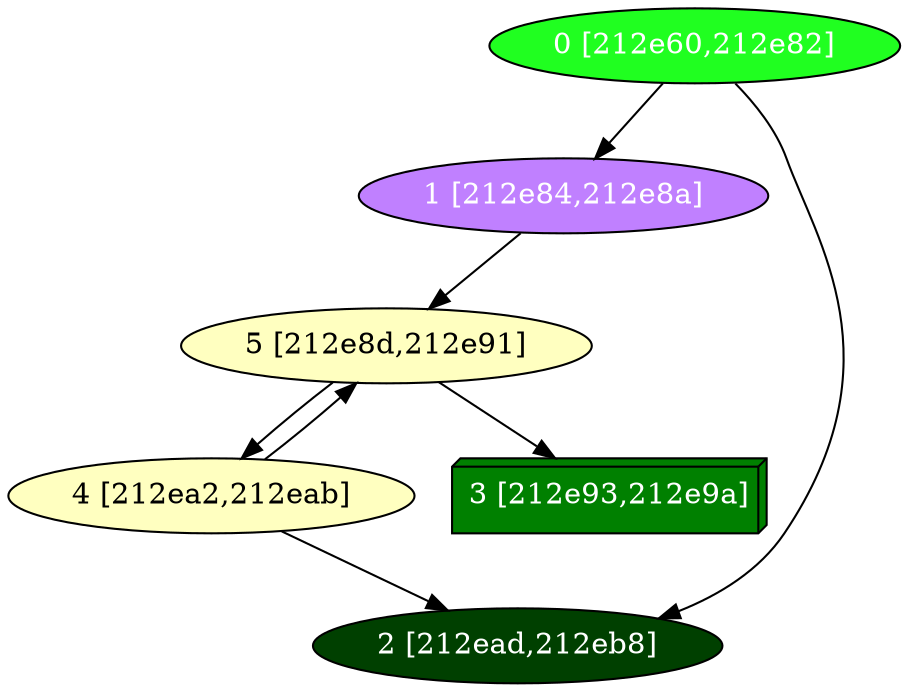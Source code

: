 diGraph libnss3{
	libnss3_0  [style=filled fillcolor="#20FF20" fontcolor="#ffffff" shape=oval label="0 [212e60,212e82]"]
	libnss3_1  [style=filled fillcolor="#C080FF" fontcolor="#ffffff" shape=oval label="1 [212e84,212e8a]"]
	libnss3_2  [style=filled fillcolor="#004000" fontcolor="#ffffff" shape=oval label="2 [212ead,212eb8]"]
	libnss3_3  [style=filled fillcolor="#008000" fontcolor="#ffffff" shape=box3d label="3 [212e93,212e9a]"]
	libnss3_4  [style=filled fillcolor="#FFFFC0" fontcolor="#000000" shape=oval label="4 [212ea2,212eab]"]
	libnss3_5  [style=filled fillcolor="#FFFFC0" fontcolor="#000000" shape=oval label="5 [212e8d,212e91]"]

	libnss3_0 -> libnss3_1
	libnss3_0 -> libnss3_2
	libnss3_1 -> libnss3_5
	libnss3_4 -> libnss3_2
	libnss3_4 -> libnss3_5
	libnss3_5 -> libnss3_3
	libnss3_5 -> libnss3_4
}